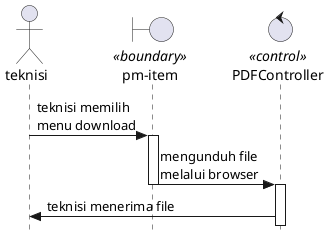 @startuml downloadPM 

skinparam style strictuml

actor teknisi
boundary "pm-item" as item <<boundary>>
control PDFController <<control>>

teknisi -> item : teknisi memilih\nmenu download
    activate item
item -> PDFController : mengunduh file\nmelalui browser
    deactivate item
    activate PDFController
PDFController -> teknisi : teknisi menerima file

@enduml



@startuml downloadCM 

skinparam style strictuml

actor teknisi
boundary "cm-item" as item <<boundary>>
control PDFController <<control>>

teknisi -> item : teknisi memilih\nmenu download
    activate item
item -> PDFController : mengunduh file\nmelalui browser
    deactivate item
    activate PDFController
PDFController -> teknisi : teknisi menerima file

@enduml